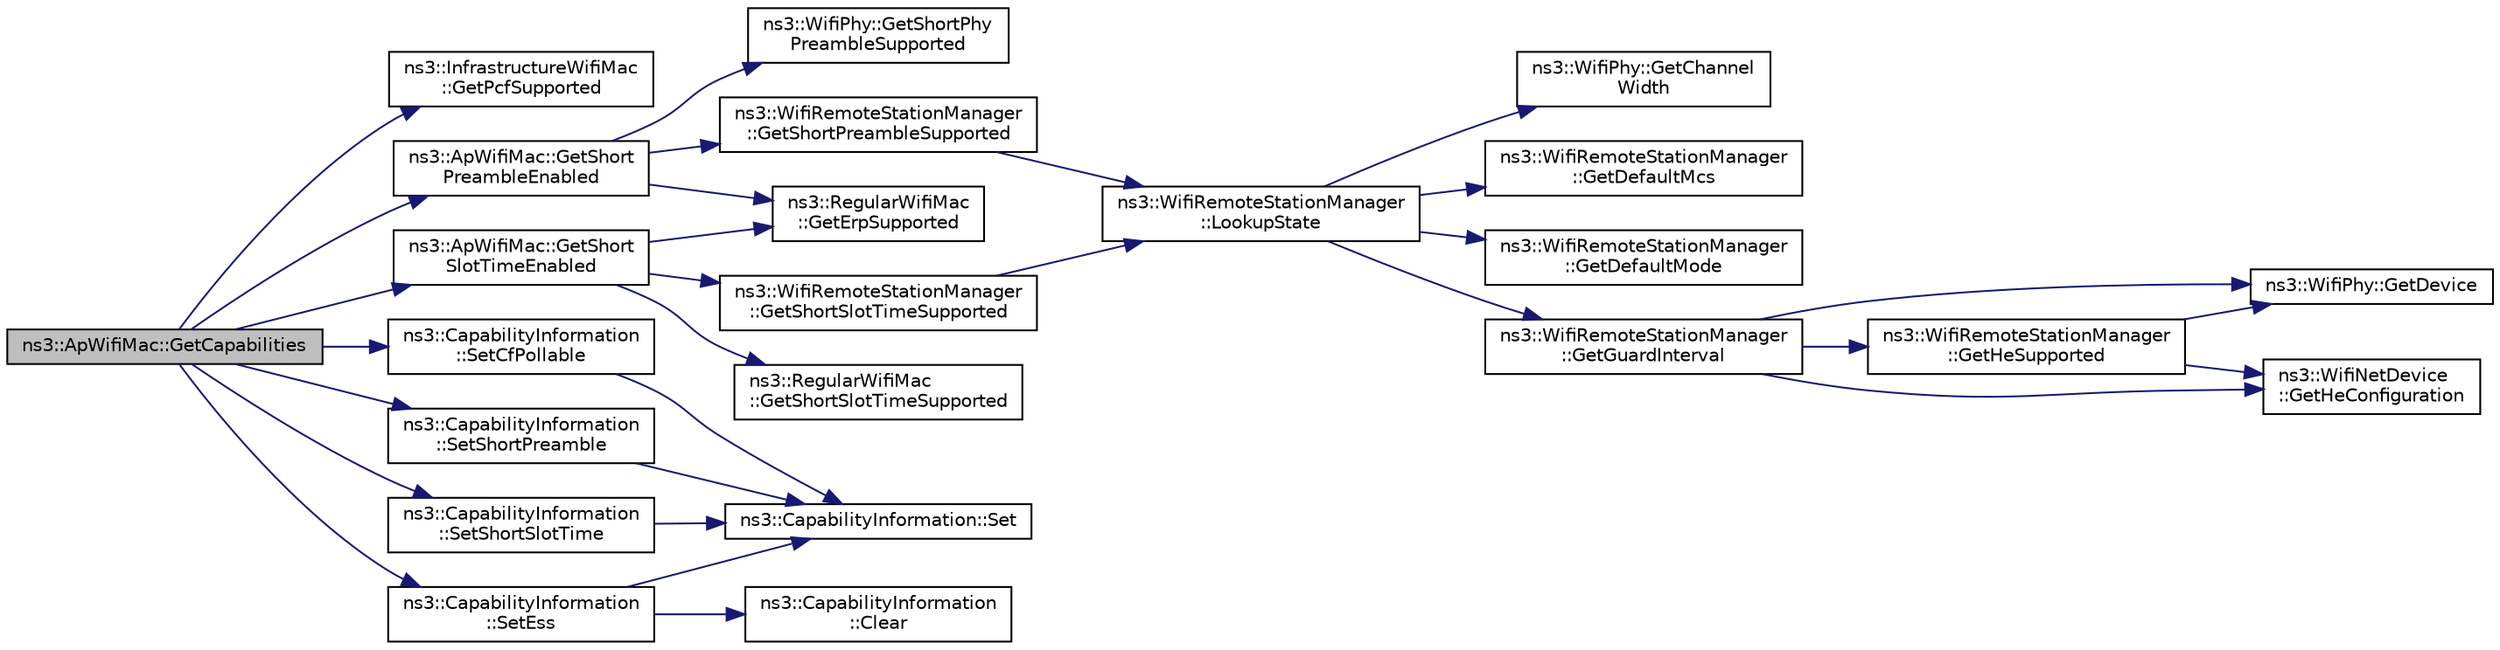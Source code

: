 digraph "ns3::ApWifiMac::GetCapabilities"
{
 // LATEX_PDF_SIZE
  edge [fontname="Helvetica",fontsize="10",labelfontname="Helvetica",labelfontsize="10"];
  node [fontname="Helvetica",fontsize="10",shape=record];
  rankdir="LR";
  Node1 [label="ns3::ApWifiMac::GetCapabilities",height=0.2,width=0.4,color="black", fillcolor="grey75", style="filled", fontcolor="black",tooltip="Return the Capability information of the current AP."];
  Node1 -> Node2 [color="midnightblue",fontsize="10",style="solid",fontname="Helvetica"];
  Node2 [label="ns3::InfrastructureWifiMac\l::GetPcfSupported",height=0.2,width=0.4,color="black", fillcolor="white", style="filled",URL="$classns3_1_1_infrastructure_wifi_mac.html#a47ccbba3931e183c3b7cfe7777abb366",tooltip="Return whether the device supports PCF."];
  Node1 -> Node3 [color="midnightblue",fontsize="10",style="solid",fontname="Helvetica"];
  Node3 [label="ns3::ApWifiMac::GetShort\lPreambleEnabled",height=0.2,width=0.4,color="black", fillcolor="white", style="filled",URL="$classns3_1_1_ap_wifi_mac.html#aca9e80b07b0ef708aa9e06c3272b6efa",tooltip="Determine whether short preamble should be enabled or not in the BSS."];
  Node3 -> Node4 [color="midnightblue",fontsize="10",style="solid",fontname="Helvetica"];
  Node4 [label="ns3::RegularWifiMac\l::GetErpSupported",height=0.2,width=0.4,color="black", fillcolor="white", style="filled",URL="$classns3_1_1_regular_wifi_mac.html#a6ae4d610b553f1a4715e429efc334375",tooltip="Return whether the device supports ERP."];
  Node3 -> Node5 [color="midnightblue",fontsize="10",style="solid",fontname="Helvetica"];
  Node5 [label="ns3::WifiPhy::GetShortPhy\lPreambleSupported",height=0.2,width=0.4,color="black", fillcolor="white", style="filled",URL="$classns3_1_1_wifi_phy.html#a20ff23213910238c9b93d44f4e966b9d",tooltip="Return whether short PHY preamble is supported."];
  Node3 -> Node6 [color="midnightblue",fontsize="10",style="solid",fontname="Helvetica"];
  Node6 [label="ns3::WifiRemoteStationManager\l::GetShortPreambleSupported",height=0.2,width=0.4,color="black", fillcolor="white", style="filled",URL="$classns3_1_1_wifi_remote_station_manager.html#a424c8e53ce51d46a143eac39196d2038",tooltip="Return whether the station supports short PHY preamble or not."];
  Node6 -> Node7 [color="midnightblue",fontsize="10",style="solid",fontname="Helvetica"];
  Node7 [label="ns3::WifiRemoteStationManager\l::LookupState",height=0.2,width=0.4,color="black", fillcolor="white", style="filled",URL="$classns3_1_1_wifi_remote_station_manager.html#a6a5c20f231324799e383594b546ca733",tooltip="Return the state of the station associated with the given address."];
  Node7 -> Node8 [color="midnightblue",fontsize="10",style="solid",fontname="Helvetica"];
  Node8 [label="ns3::WifiPhy::GetChannel\lWidth",height=0.2,width=0.4,color="black", fillcolor="white", style="filled",URL="$classns3_1_1_wifi_phy.html#af55a96fc67e724abd99aeaeab826187f",tooltip=" "];
  Node7 -> Node9 [color="midnightblue",fontsize="10",style="solid",fontname="Helvetica"];
  Node9 [label="ns3::WifiRemoteStationManager\l::GetDefaultMcs",height=0.2,width=0.4,color="black", fillcolor="white", style="filled",URL="$classns3_1_1_wifi_remote_station_manager.html#a2422db307a1cd07b938ec2d4b8442668",tooltip="Return the default Modulation and Coding Scheme (MCS) index."];
  Node7 -> Node10 [color="midnightblue",fontsize="10",style="solid",fontname="Helvetica"];
  Node10 [label="ns3::WifiRemoteStationManager\l::GetDefaultMode",height=0.2,width=0.4,color="black", fillcolor="white", style="filled",URL="$classns3_1_1_wifi_remote_station_manager.html#a0f76976a6d7a8761b1ae1b9b74f18fbf",tooltip="Return the default transmission mode."];
  Node7 -> Node11 [color="midnightblue",fontsize="10",style="solid",fontname="Helvetica"];
  Node11 [label="ns3::WifiRemoteStationManager\l::GetGuardInterval",height=0.2,width=0.4,color="black", fillcolor="white", style="filled",URL="$classns3_1_1_wifi_remote_station_manager.html#af042a3c6cc1e936255e794c4aa21e68c",tooltip="Return the supported HE guard interval duration (in nanoseconds)."];
  Node11 -> Node12 [color="midnightblue",fontsize="10",style="solid",fontname="Helvetica"];
  Node12 [label="ns3::WifiPhy::GetDevice",height=0.2,width=0.4,color="black", fillcolor="white", style="filled",URL="$classns3_1_1_wifi_phy.html#adf2fa40dcba4e52e9bc67c6ffc819170",tooltip="Return the device this PHY is associated with."];
  Node11 -> Node13 [color="midnightblue",fontsize="10",style="solid",fontname="Helvetica"];
  Node13 [label="ns3::WifiNetDevice\l::GetHeConfiguration",height=0.2,width=0.4,color="black", fillcolor="white", style="filled",URL="$classns3_1_1_wifi_net_device.html#af4a86ccc320631308e9f1023baecdd6b",tooltip=" "];
  Node11 -> Node14 [color="midnightblue",fontsize="10",style="solid",fontname="Helvetica"];
  Node14 [label="ns3::WifiRemoteStationManager\l::GetHeSupported",height=0.2,width=0.4,color="black", fillcolor="white", style="filled",URL="$classns3_1_1_wifi_remote_station_manager.html#abf94bd5d22ad632148777a6c7e39bae0",tooltip="Return whether the device has HE capability support enabled."];
  Node14 -> Node12 [color="midnightblue",fontsize="10",style="solid",fontname="Helvetica"];
  Node14 -> Node13 [color="midnightblue",fontsize="10",style="solid",fontname="Helvetica"];
  Node1 -> Node15 [color="midnightblue",fontsize="10",style="solid",fontname="Helvetica"];
  Node15 [label="ns3::ApWifiMac::GetShort\lSlotTimeEnabled",height=0.2,width=0.4,color="black", fillcolor="white", style="filled",URL="$classns3_1_1_ap_wifi_mac.html#a74c72957ce64d4c1e34bd82e0cf51977",tooltip="Determine whether short slot time should be enabled or not in the BSS."];
  Node15 -> Node4 [color="midnightblue",fontsize="10",style="solid",fontname="Helvetica"];
  Node15 -> Node16 [color="midnightblue",fontsize="10",style="solid",fontname="Helvetica"];
  Node16 [label="ns3::WifiRemoteStationManager\l::GetShortSlotTimeSupported",height=0.2,width=0.4,color="black", fillcolor="white", style="filled",URL="$classns3_1_1_wifi_remote_station_manager.html#a64c726d729b0ce87911ad7e422520b67",tooltip="Return whether the station supports short ERP slot time or not."];
  Node16 -> Node7 [color="midnightblue",fontsize="10",style="solid",fontname="Helvetica"];
  Node15 -> Node17 [color="midnightblue",fontsize="10",style="solid",fontname="Helvetica"];
  Node17 [label="ns3::RegularWifiMac\l::GetShortSlotTimeSupported",height=0.2,width=0.4,color="black", fillcolor="white", style="filled",URL="$classns3_1_1_regular_wifi_mac.html#ad652bc9d8b8a7db8dfa979b00745d287",tooltip=" "];
  Node1 -> Node18 [color="midnightblue",fontsize="10",style="solid",fontname="Helvetica"];
  Node18 [label="ns3::CapabilityInformation\l::SetCfPollable",height=0.2,width=0.4,color="black", fillcolor="white", style="filled",URL="$classns3_1_1_capability_information.html#a52befc54e86f720752862d3b531ebd90",tooltip="Set the CF-Pollable bit in the capability information field."];
  Node18 -> Node19 [color="midnightblue",fontsize="10",style="solid",fontname="Helvetica"];
  Node19 [label="ns3::CapabilityInformation::Set",height=0.2,width=0.4,color="black", fillcolor="white", style="filled",URL="$classns3_1_1_capability_information.html#a8f11df0c93af6bb7d50a91900add13fc",tooltip="Set bit n to 1."];
  Node1 -> Node20 [color="midnightblue",fontsize="10",style="solid",fontname="Helvetica"];
  Node20 [label="ns3::CapabilityInformation\l::SetEss",height=0.2,width=0.4,color="black", fillcolor="white", style="filled",URL="$classns3_1_1_capability_information.html#acd61983d39d0f8504c6511b08bcede9d",tooltip="Set the Extended Service Set (ESS) bit in the capability information field."];
  Node20 -> Node21 [color="midnightblue",fontsize="10",style="solid",fontname="Helvetica"];
  Node21 [label="ns3::CapabilityInformation\l::Clear",height=0.2,width=0.4,color="black", fillcolor="white", style="filled",URL="$classns3_1_1_capability_information.html#acaab4e4160cbc81e0df64858c5029a0d",tooltip="Set bit n to 0."];
  Node20 -> Node19 [color="midnightblue",fontsize="10",style="solid",fontname="Helvetica"];
  Node1 -> Node22 [color="midnightblue",fontsize="10",style="solid",fontname="Helvetica"];
  Node22 [label="ns3::CapabilityInformation\l::SetShortPreamble",height=0.2,width=0.4,color="black", fillcolor="white", style="filled",URL="$classns3_1_1_capability_information.html#acd5df84b6cb8f81e2b6d0d689e987a18",tooltip="Set the short preamble bit in the capability information field."];
  Node22 -> Node19 [color="midnightblue",fontsize="10",style="solid",fontname="Helvetica"];
  Node1 -> Node23 [color="midnightblue",fontsize="10",style="solid",fontname="Helvetica"];
  Node23 [label="ns3::CapabilityInformation\l::SetShortSlotTime",height=0.2,width=0.4,color="black", fillcolor="white", style="filled",URL="$classns3_1_1_capability_information.html#a914df2876c09377877259ccc9d422626",tooltip="Set the short slot time bit in the capability information field."];
  Node23 -> Node19 [color="midnightblue",fontsize="10",style="solid",fontname="Helvetica"];
}
